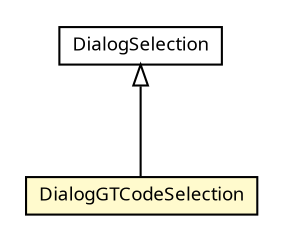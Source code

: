 #!/usr/local/bin/dot
#
# Class diagram 
# Generated by UMLGraph version R5_6 (http://www.umlgraph.org/)
#

digraph G {
	edge [fontname="Trebuchet MS",fontsize=10,labelfontname="Trebuchet MS",labelfontsize=10];
	node [fontname="Trebuchet MS",fontsize=10,shape=plaintext];
	nodesep=0.25;
	ranksep=0.5;
	// se.cambio.cds.gdl.editor.view.dialog.DialogSelection
	c153488 [label=<<table title="se.cambio.cds.gdl.editor.view.dialog.DialogSelection" border="0" cellborder="1" cellspacing="0" cellpadding="2" port="p" href="./DialogSelection.html">
		<tr><td><table border="0" cellspacing="0" cellpadding="1">
<tr><td align="center" balign="center"><font face="Trebuchet MS"> DialogSelection </font></td></tr>
		</table></td></tr>
		</table>>, URL="./DialogSelection.html", fontname="Trebuchet MS", fontcolor="black", fontsize=9.0];
	// se.cambio.cds.gdl.editor.view.dialog.DialogGTCodeSelection
	c153491 [label=<<table title="se.cambio.cds.gdl.editor.view.dialog.DialogGTCodeSelection" border="0" cellborder="1" cellspacing="0" cellpadding="2" port="p" bgcolor="lemonChiffon" href="./DialogGTCodeSelection.html">
		<tr><td><table border="0" cellspacing="0" cellpadding="1">
<tr><td align="center" balign="center"><font face="Trebuchet MS"> DialogGTCodeSelection </font></td></tr>
		</table></td></tr>
		</table>>, URL="./DialogGTCodeSelection.html", fontname="Trebuchet MS", fontcolor="black", fontsize=9.0];
	//se.cambio.cds.gdl.editor.view.dialog.DialogGTCodeSelection extends se.cambio.cds.gdl.editor.view.dialog.DialogSelection
	c153488:p -> c153491:p [dir=back,arrowtail=empty];
}

